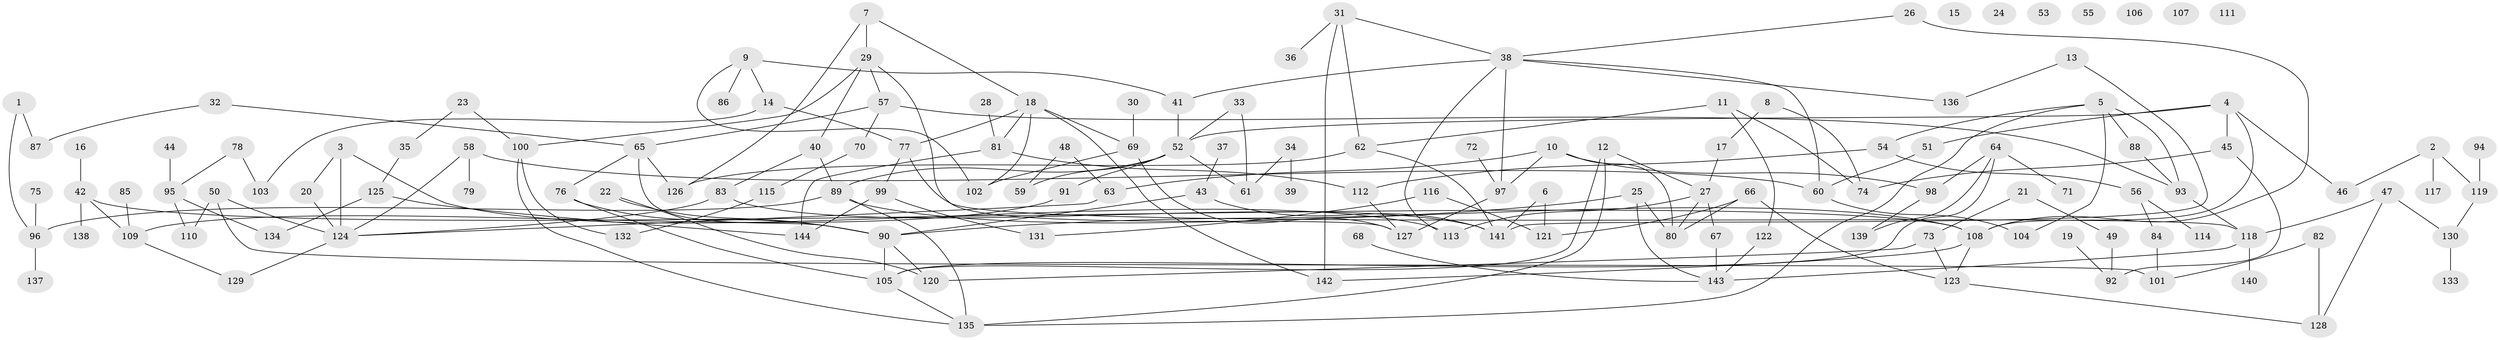 // coarse degree distribution, {3: 0.3875, 5: 0.0875, 8: 0.0125, 12: 0.0125, 6: 0.05, 9: 0.0125, 4: 0.0875, 2: 0.2125, 11: 0.0125, 7: 0.0125, 1: 0.1125}
// Generated by graph-tools (version 1.1) at 2025/48/03/04/25 22:48:03]
// undirected, 144 vertices, 196 edges
graph export_dot {
  node [color=gray90,style=filled];
  1;
  2;
  3;
  4;
  5;
  6;
  7;
  8;
  9;
  10;
  11;
  12;
  13;
  14;
  15;
  16;
  17;
  18;
  19;
  20;
  21;
  22;
  23;
  24;
  25;
  26;
  27;
  28;
  29;
  30;
  31;
  32;
  33;
  34;
  35;
  36;
  37;
  38;
  39;
  40;
  41;
  42;
  43;
  44;
  45;
  46;
  47;
  48;
  49;
  50;
  51;
  52;
  53;
  54;
  55;
  56;
  57;
  58;
  59;
  60;
  61;
  62;
  63;
  64;
  65;
  66;
  67;
  68;
  69;
  70;
  71;
  72;
  73;
  74;
  75;
  76;
  77;
  78;
  79;
  80;
  81;
  82;
  83;
  84;
  85;
  86;
  87;
  88;
  89;
  90;
  91;
  92;
  93;
  94;
  95;
  96;
  97;
  98;
  99;
  100;
  101;
  102;
  103;
  104;
  105;
  106;
  107;
  108;
  109;
  110;
  111;
  112;
  113;
  114;
  115;
  116;
  117;
  118;
  119;
  120;
  121;
  122;
  123;
  124;
  125;
  126;
  127;
  128;
  129;
  130;
  131;
  132;
  133;
  134;
  135;
  136;
  137;
  138;
  139;
  140;
  141;
  142;
  143;
  144;
  1 -- 87;
  1 -- 96;
  2 -- 46;
  2 -- 117;
  2 -- 119;
  3 -- 20;
  3 -- 113;
  3 -- 124;
  4 -- 45;
  4 -- 46;
  4 -- 51;
  4 -- 52;
  4 -- 108;
  5 -- 54;
  5 -- 88;
  5 -- 93;
  5 -- 104;
  5 -- 135;
  6 -- 121;
  6 -- 141;
  7 -- 18;
  7 -- 29;
  7 -- 126;
  8 -- 17;
  8 -- 74;
  9 -- 14;
  9 -- 41;
  9 -- 86;
  9 -- 102;
  10 -- 63;
  10 -- 80;
  10 -- 97;
  10 -- 98;
  11 -- 62;
  11 -- 74;
  11 -- 122;
  12 -- 27;
  12 -- 105;
  12 -- 135;
  13 -- 136;
  13 -- 141;
  14 -- 77;
  14 -- 103;
  16 -- 42;
  17 -- 27;
  18 -- 69;
  18 -- 77;
  18 -- 81;
  18 -- 102;
  18 -- 142;
  19 -- 92;
  20 -- 124;
  21 -- 49;
  21 -- 73;
  22 -- 90;
  22 -- 120;
  23 -- 35;
  23 -- 100;
  25 -- 80;
  25 -- 90;
  25 -- 143;
  26 -- 38;
  26 -- 108;
  27 -- 67;
  27 -- 80;
  27 -- 113;
  28 -- 81;
  29 -- 40;
  29 -- 57;
  29 -- 100;
  29 -- 127;
  30 -- 69;
  31 -- 36;
  31 -- 38;
  31 -- 62;
  31 -- 142;
  32 -- 65;
  32 -- 87;
  33 -- 52;
  33 -- 61;
  34 -- 39;
  34 -- 61;
  35 -- 125;
  37 -- 43;
  38 -- 41;
  38 -- 60;
  38 -- 97;
  38 -- 113;
  38 -- 136;
  40 -- 83;
  40 -- 89;
  41 -- 52;
  42 -- 108;
  42 -- 109;
  42 -- 138;
  43 -- 90;
  43 -- 141;
  44 -- 95;
  45 -- 74;
  45 -- 92;
  47 -- 118;
  47 -- 128;
  47 -- 130;
  48 -- 59;
  48 -- 63;
  49 -- 92;
  50 -- 101;
  50 -- 110;
  50 -- 124;
  51 -- 60;
  52 -- 59;
  52 -- 61;
  52 -- 89;
  52 -- 91;
  54 -- 56;
  54 -- 112;
  56 -- 84;
  56 -- 114;
  57 -- 65;
  57 -- 70;
  57 -- 93;
  58 -- 60;
  58 -- 79;
  58 -- 124;
  60 -- 104;
  62 -- 126;
  62 -- 141;
  63 -- 124;
  64 -- 71;
  64 -- 98;
  64 -- 105;
  64 -- 139;
  65 -- 76;
  65 -- 90;
  65 -- 126;
  66 -- 80;
  66 -- 121;
  66 -- 123;
  67 -- 143;
  68 -- 143;
  69 -- 102;
  69 -- 127;
  70 -- 115;
  72 -- 97;
  73 -- 120;
  73 -- 123;
  75 -- 96;
  76 -- 90;
  76 -- 105;
  77 -- 99;
  77 -- 118;
  78 -- 95;
  78 -- 103;
  81 -- 112;
  81 -- 144;
  82 -- 101;
  82 -- 128;
  83 -- 124;
  83 -- 141;
  84 -- 101;
  85 -- 109;
  88 -- 93;
  89 -- 96;
  89 -- 108;
  89 -- 135;
  90 -- 105;
  90 -- 120;
  91 -- 109;
  93 -- 118;
  94 -- 119;
  95 -- 110;
  95 -- 134;
  96 -- 137;
  97 -- 127;
  98 -- 139;
  99 -- 131;
  99 -- 144;
  100 -- 132;
  100 -- 135;
  105 -- 135;
  108 -- 123;
  108 -- 142;
  109 -- 129;
  112 -- 127;
  115 -- 132;
  116 -- 121;
  116 -- 131;
  118 -- 140;
  118 -- 143;
  119 -- 130;
  122 -- 143;
  123 -- 128;
  124 -- 129;
  125 -- 134;
  125 -- 144;
  130 -- 133;
}
